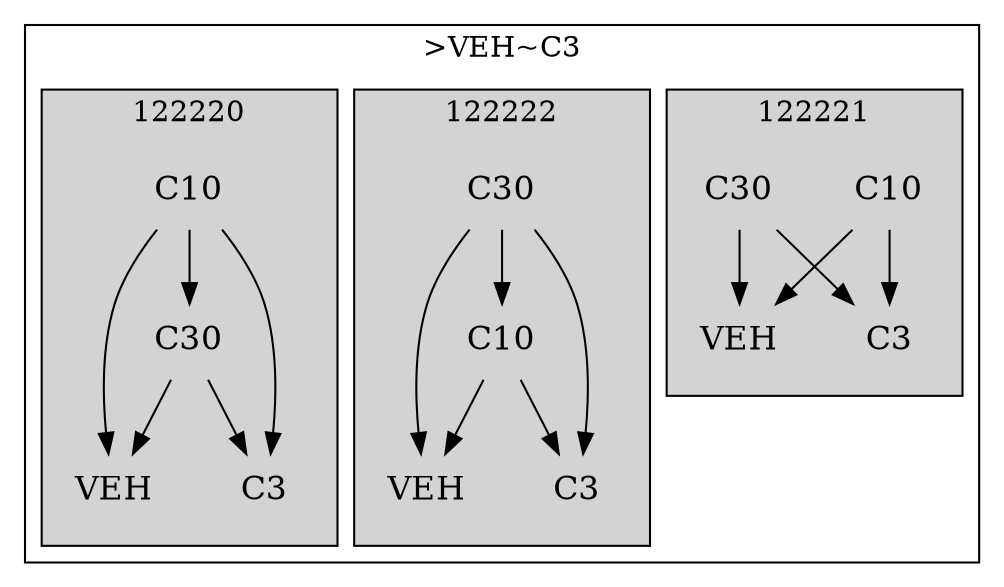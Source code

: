 strict digraph FirstlevelCluster {
	labelloc = "t";
	compound = false;
	subgraph cluster_0 {
	label= ">VEH~C3";
		subgraph	cluster_2 {
		label = "122221";
			style = filled;
			node	[label = VEH, shape = plaintext, fontsize = 16] VEH2;
			node	[label = C3, shape = plaintext, fontsize = 16] C32;
			node	[label = C10, shape = plaintext, fontsize = 16] C102;
			node	[label = C30, shape = plaintext, fontsize = 16] C302;
			C102->VEH2;C102->C32;C302->VEH2;C302->C32;			}
		subgraph	cluster_3 {
		label = "122222";
			style = filled;
			node	[label = VEH, shape = plaintext, fontsize = 16] VEH3;
			node	[label = C3, shape = plaintext, fontsize = 16] C33;
			node	[label = C10, shape = plaintext, fontsize = 16] C103;
			node	[label = C30, shape = plaintext, fontsize = 16] C303;
			C103->VEH3;C103->C33;C303->VEH3;C303->C33;C303->C103;			}
		subgraph	cluster_4 {
		label = "122220";
			style = filled;
			node	[label = VEH, shape = plaintext, fontsize = 16] VEH4;
			node	[label = C3, shape = plaintext, fontsize = 16] C34;
			node	[label = C10, shape = plaintext, fontsize = 16] C104;
			node	[label = C30, shape = plaintext, fontsize = 16] C304;
			C104->VEH4;C104->C34;C104->C304;C304->VEH4;C304->C34;			}
}}